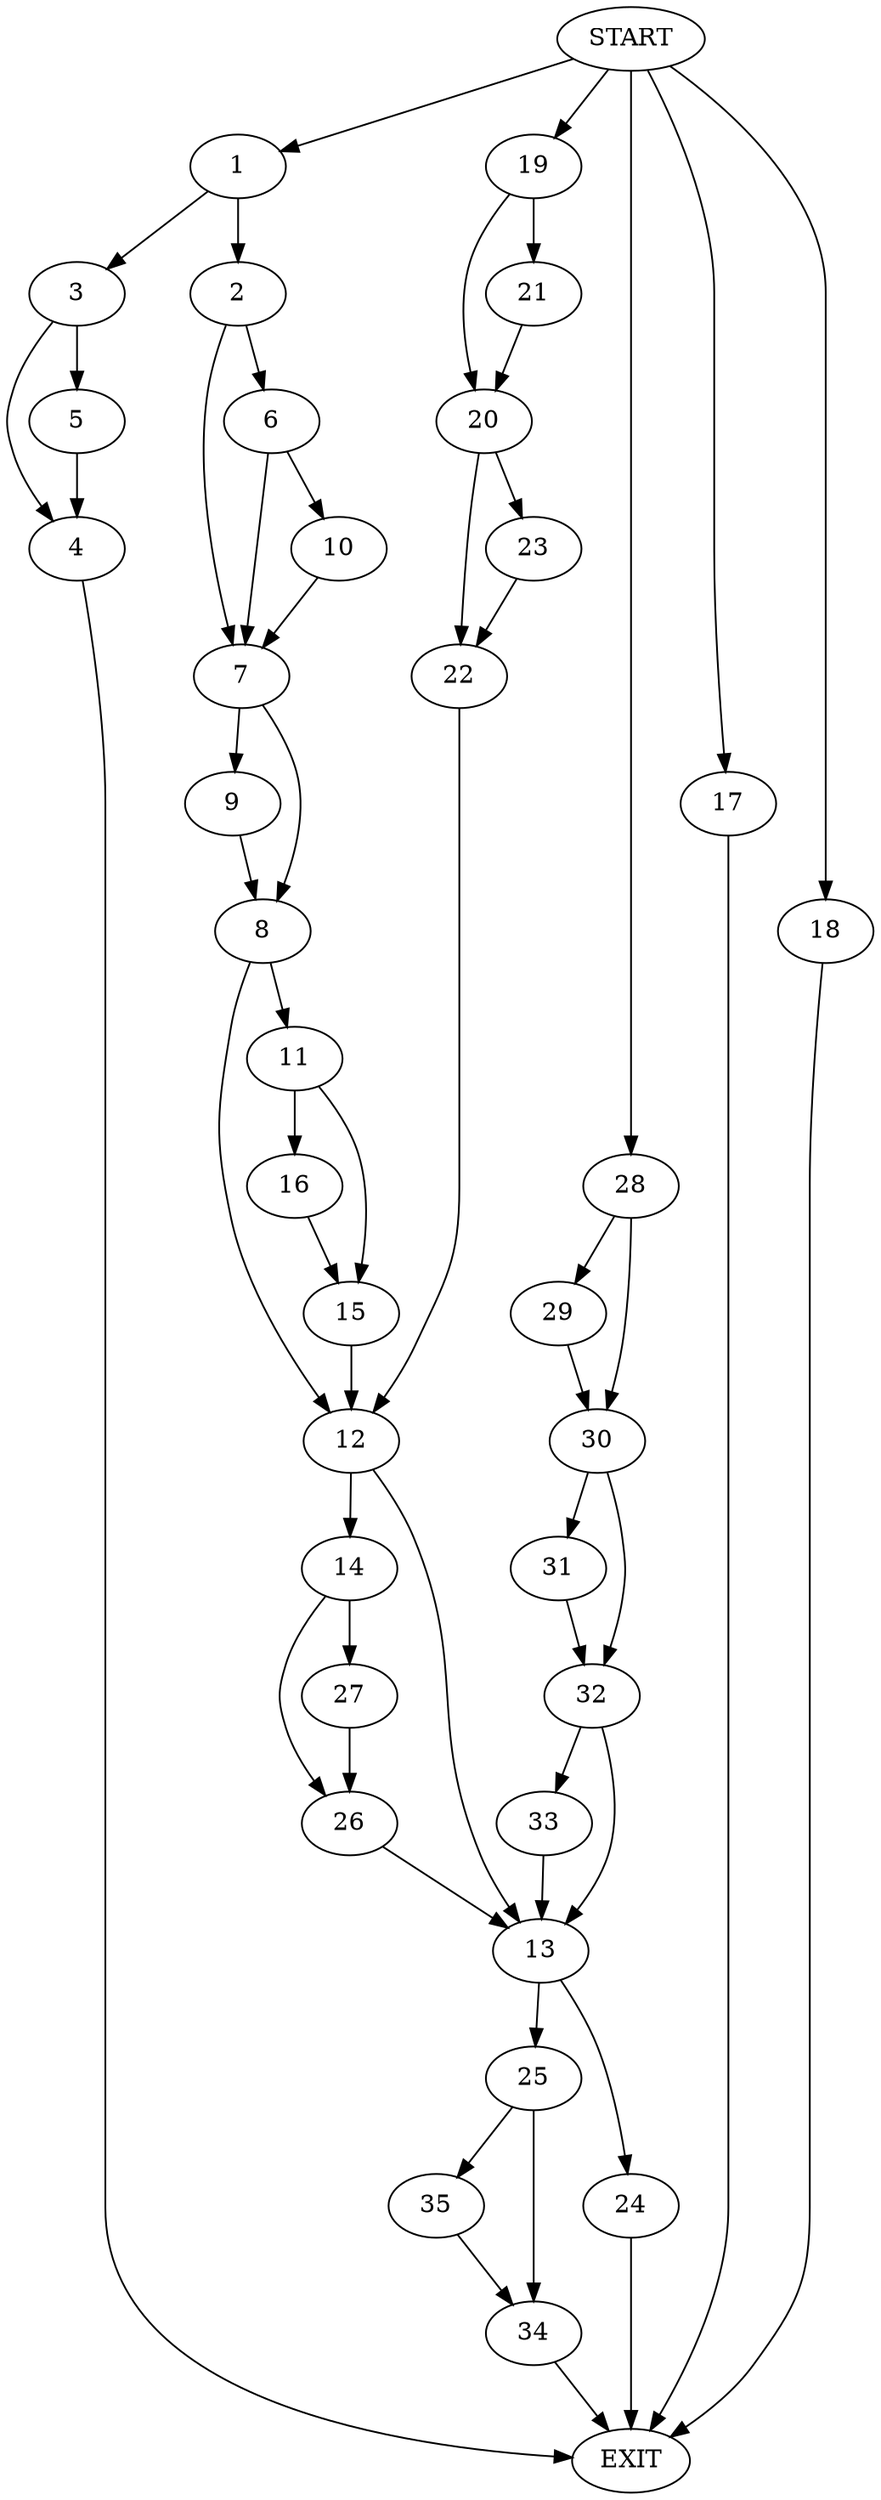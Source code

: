 digraph {
0 [label="START"]
36 [label="EXIT"]
0 -> 1
1 -> 2
1 -> 3
3 -> 4
3 -> 5
2 -> 6
2 -> 7
4 -> 36
5 -> 4
7 -> 8
7 -> 9
6 -> 7
6 -> 10
10 -> 7
8 -> 11
8 -> 12
9 -> 8
12 -> 13
12 -> 14
11 -> 15
11 -> 16
0 -> 17
17 -> 36
0 -> 18
18 -> 36
16 -> 15
15 -> 12
0 -> 19
19 -> 20
19 -> 21
20 -> 22
20 -> 23
21 -> 20
23 -> 22
22 -> 12
13 -> 24
13 -> 25
14 -> 26
14 -> 27
27 -> 26
26 -> 13
0 -> 28
28 -> 29
28 -> 30
29 -> 30
30 -> 31
30 -> 32
32 -> 13
32 -> 33
31 -> 32
33 -> 13
24 -> 36
25 -> 34
25 -> 35
35 -> 34
34 -> 36
}
